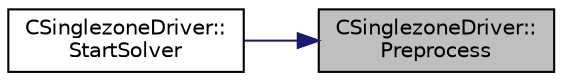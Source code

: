 digraph "CSinglezoneDriver::Preprocess"
{
 // LATEX_PDF_SIZE
  edge [fontname="Helvetica",fontsize="10",labelfontname="Helvetica",labelfontsize="10"];
  node [fontname="Helvetica",fontsize="10",shape=record];
  rankdir="RL";
  Node1 [label="CSinglezoneDriver::\lPreprocess",height=0.2,width=0.4,color="black", fillcolor="grey75", style="filled", fontcolor="black",tooltip="Preprocess the single-zone iteration."];
  Node1 -> Node2 [dir="back",color="midnightblue",fontsize="10",style="solid",fontname="Helvetica"];
  Node2 [label="CSinglezoneDriver::\lStartSolver",height=0.2,width=0.4,color="black", fillcolor="white", style="filled",URL="$classCSinglezoneDriver.html#ac98c6acfe034381fb3b77c6753c4d734",tooltip="[Overload] Launch the computation for single-zone problems."];
}
